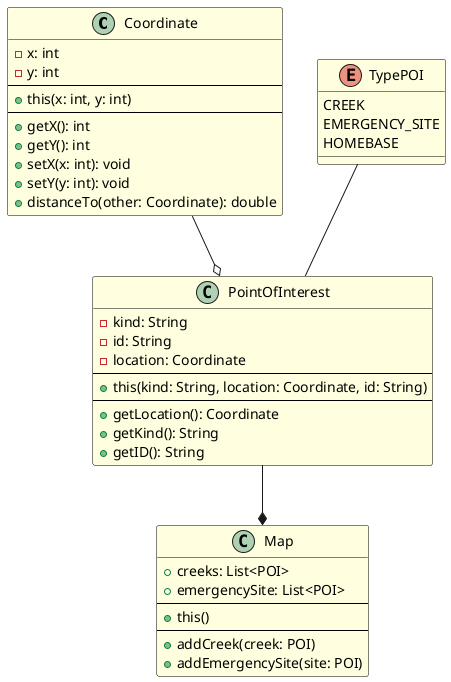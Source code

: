 @startuml

!define MyTheme
skinparam class {
    BackgroundColor #LightYellow
    BorderColor #000000
    FontColor #000000
}

skinparam stereotypeCBackgroundColor #LightYellow
skinparam stereotypeCBorderColor #000000
skinparam stereotypeCFontColor #000000

class Coordinate {
    - x: int
    - y: int
    --
    + this(x: int, y: int)
    --
    + getX(): int
    + getY(): int
    + setX(x: int): void
    + setY(y: int): void
    + distanceTo(other: Coordinate): double
}

enum TypePOI {
  CREEK
  EMERGENCY_SITE
  HOMEBASE
}

class PointOfInterest {
  - kind: String
  - id: String
  - location: Coordinate
  --
    + this(kind: String, location: Coordinate, id: String)
  --
    + getLocation(): Coordinate
    + getKind(): String
    + getID(): String
}

class Map {
    + creeks: List<POI>
    + emergencySite: List<POI>
    --
    + this()
    --
    + addCreek(creek: POI)
    + addEmergencySite(site: POI)
}

TypePOI -- PointOfInterest
Coordinate --o PointOfInterest
PointOfInterest --* Map

@enduml